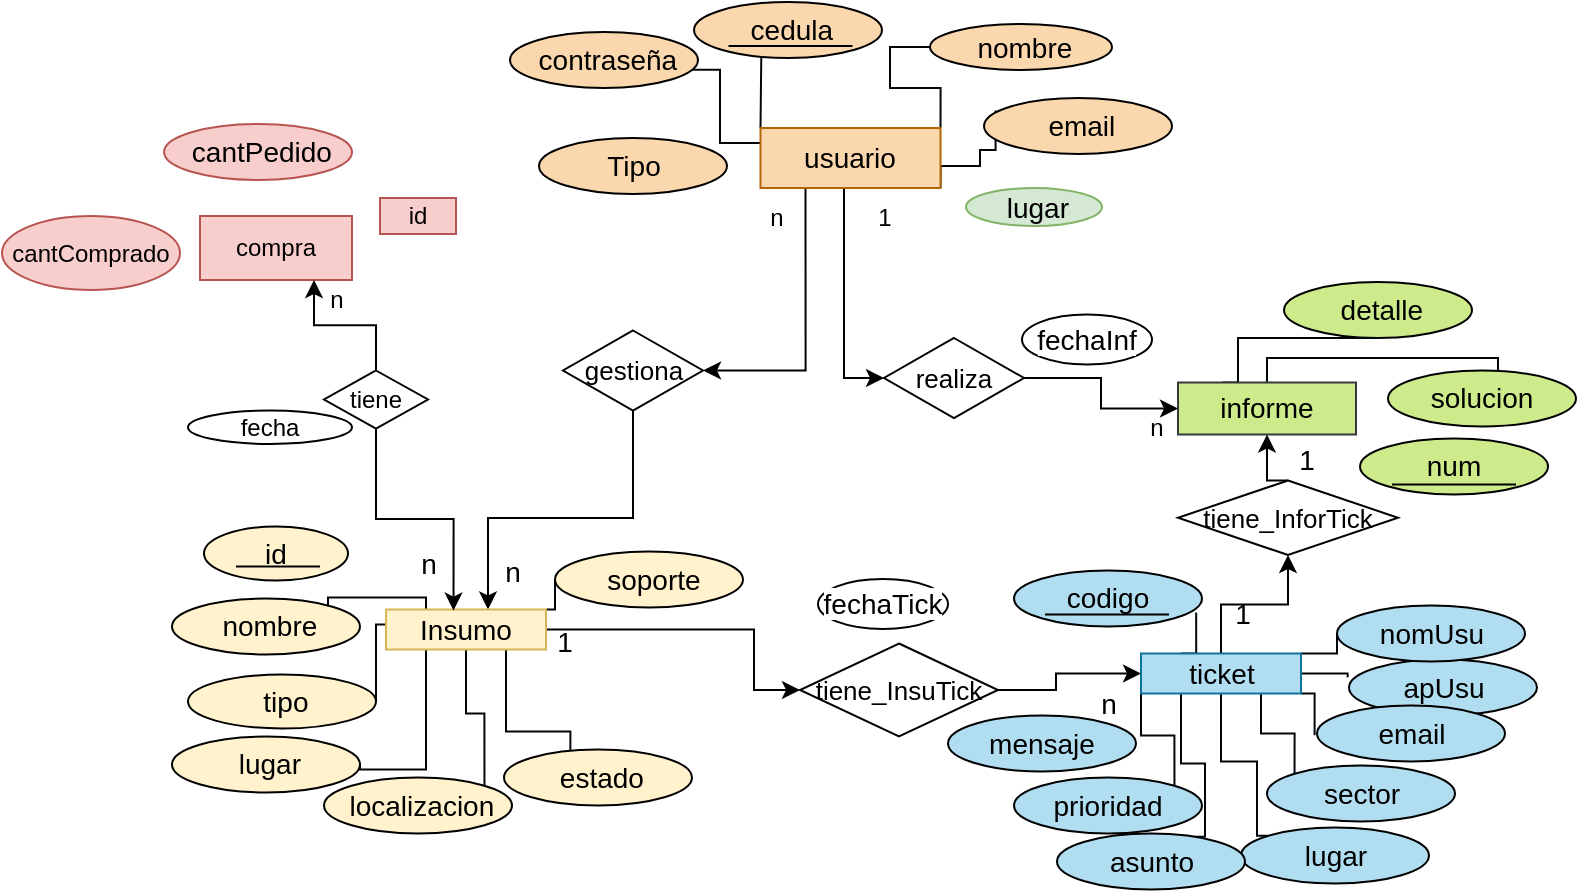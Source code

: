 <mxfile version="13.3.9" type="device"><diagram id="huev1n5lKp36e3r2rGCp" name="Page-1"><mxGraphModel dx="887" dy="436" grid="0" gridSize="10" guides="1" tooltips="1" connect="1" arrows="1" fold="1" page="1" pageScale="1" pageWidth="827" pageHeight="1169" math="0" shadow="0"><root><mxCell id="0"/><mxCell id="1" parent="0"/><mxCell id="sfIm5G9xuQsnGkANS10W-119" style="edgeStyle=orthogonalEdgeStyle;rounded=0;orthogonalLoop=1;jettySize=auto;html=1;exitX=0;exitY=0.25;exitDx=0;exitDy=0;entryX=0.963;entryY=0.675;entryDx=0;entryDy=0;entryPerimeter=0;endArrow=none;endFill=0;strokeColor=#01070A;fontSize=14;" parent="1" source="EDXczoXwegmFyvh_PbOv-1" target="sfIm5G9xuQsnGkANS10W-6" edge="1"><mxGeometry relative="1" as="geometry"><Array as="points"><mxPoint x="382" y="132"/><mxPoint x="382" y="95"/></Array></mxGeometry></mxCell><mxCell id="sfIm5G9xuQsnGkANS10W-120" style="edgeStyle=orthogonalEdgeStyle;rounded=0;orthogonalLoop=1;jettySize=auto;html=1;exitX=0;exitY=0;exitDx=0;exitDy=0;entryX=0.358;entryY=0.952;entryDx=0;entryDy=0;entryPerimeter=0;endArrow=none;endFill=0;strokeColor=#01070A;fontSize=14;" parent="1" source="EDXczoXwegmFyvh_PbOv-1" target="sfIm5G9xuQsnGkANS10W-8" edge="1"><mxGeometry relative="1" as="geometry"/></mxCell><mxCell id="sfIm5G9xuQsnGkANS10W-123" style="edgeStyle=orthogonalEdgeStyle;rounded=0;orthogonalLoop=1;jettySize=auto;html=1;exitX=1;exitY=0;exitDx=0;exitDy=0;entryX=0;entryY=0.5;entryDx=0;entryDy=0;endArrow=none;endFill=0;strokeColor=#01070A;fontSize=14;" parent="1" source="EDXczoXwegmFyvh_PbOv-1" target="sfIm5G9xuQsnGkANS10W-2" edge="1"><mxGeometry relative="1" as="geometry"/></mxCell><mxCell id="sfIm5G9xuQsnGkANS10W-125" style="edgeStyle=orthogonalEdgeStyle;rounded=0;orthogonalLoop=1;jettySize=auto;html=1;exitX=1;exitY=1;exitDx=0;exitDy=0;entryX=0.062;entryY=0.221;entryDx=0;entryDy=0;entryPerimeter=0;endArrow=none;endFill=0;strokeColor=#01070A;fontSize=14;" parent="1" source="EDXczoXwegmFyvh_PbOv-1" target="sfIm5G9xuQsnGkANS10W-7" edge="1"><mxGeometry relative="1" as="geometry"><Array as="points"><mxPoint x="492" y="143"/><mxPoint x="512" y="143"/><mxPoint x="512" y="135"/></Array></mxGeometry></mxCell><mxCell id="wy1VUVGJREsHz4x44skm-2" style="edgeStyle=orthogonalEdgeStyle;rounded=0;orthogonalLoop=1;jettySize=auto;html=1;exitX=0.25;exitY=1;exitDx=0;exitDy=0;entryX=1;entryY=0.5;entryDx=0;entryDy=0;" parent="1" source="EDXczoXwegmFyvh_PbOv-1" target="EDXczoXwegmFyvh_PbOv-13" edge="1"><mxGeometry relative="1" as="geometry"/></mxCell><mxCell id="wy1VUVGJREsHz4x44skm-3" style="edgeStyle=orthogonalEdgeStyle;rounded=0;orthogonalLoop=1;jettySize=auto;html=1;exitX=0.75;exitY=1;exitDx=0;exitDy=0;entryX=0;entryY=0.5;entryDx=0;entryDy=0;" parent="1" source="EDXczoXwegmFyvh_PbOv-1" target="FaD-RfCgkmbgHvLqfGsL-20" edge="1"><mxGeometry relative="1" as="geometry"><Array as="points"><mxPoint x="444" y="149"/><mxPoint x="444" y="249"/></Array></mxGeometry></mxCell><mxCell id="EDXczoXwegmFyvh_PbOv-1" value="usuario" style="rounded=0;whiteSpace=wrap;html=1;fillColor=#FAD7AC;strokeColor=#b46504;fontSize=14;" parent="1" vertex="1"><mxGeometry x="402.25" y="124" width="90" height="30" as="geometry"/></mxCell><mxCell id="EDXczoXwegmFyvh_PbOv-16" style="edgeStyle=orthogonalEdgeStyle;rounded=0;orthogonalLoop=1;jettySize=auto;html=1;startArrow=none;startFill=0;endArrow=classic;endFill=1;fontSize=14;" parent="1" source="EDXczoXwegmFyvh_PbOv-13" target="EDXczoXwegmFyvh_PbOv-14" edge="1"><mxGeometry relative="1" as="geometry"><Array as="points"><mxPoint x="338" y="319"/><mxPoint x="266" y="319"/></Array></mxGeometry></mxCell><mxCell id="EDXczoXwegmFyvh_PbOv-13" value="gestiona" style="rhombus;whiteSpace=wrap;html=1;fontSize=13;" parent="1" vertex="1"><mxGeometry x="303.5" y="225.25" width="70" height="40" as="geometry"/></mxCell><mxCell id="sfIm5G9xuQsnGkANS10W-112" style="edgeStyle=orthogonalEdgeStyle;rounded=0;orthogonalLoop=1;jettySize=auto;html=1;entryX=0;entryY=0.5;entryDx=0;entryDy=0;fontSize=14;" parent="1" source="EDXczoXwegmFyvh_PbOv-14" target="sfIm5G9xuQsnGkANS10W-108" edge="1"><mxGeometry relative="1" as="geometry"><Array as="points"><mxPoint x="399" y="375"/><mxPoint x="399" y="405"/></Array></mxGeometry></mxCell><mxCell id="sfIm5G9xuQsnGkANS10W-128" style="edgeStyle=orthogonalEdgeStyle;rounded=0;orthogonalLoop=1;jettySize=auto;html=1;exitX=0.25;exitY=0;exitDx=0;exitDy=0;entryX=1;entryY=0.5;entryDx=0;entryDy=0;endArrow=none;endFill=0;strokeColor=#01070A;fontSize=14;" parent="1" source="EDXczoXwegmFyvh_PbOv-14" target="sfIm5G9xuQsnGkANS10W-61" edge="1"><mxGeometry relative="1" as="geometry"><Array as="points"><mxPoint x="235" y="358.75"/><mxPoint x="186" y="358.75"/></Array></mxGeometry></mxCell><mxCell id="sfIm5G9xuQsnGkANS10W-130" style="edgeStyle=orthogonalEdgeStyle;rounded=0;orthogonalLoop=1;jettySize=auto;html=1;exitX=0;exitY=0.5;exitDx=0;exitDy=0;endArrow=none;endFill=0;strokeColor=#01070A;fontSize=14;" parent="1" target="sfIm5G9xuQsnGkANS10W-59" edge="1"><mxGeometry relative="1" as="geometry"><Array as="points"><mxPoint x="210" y="372.75"/></Array><mxPoint x="231" y="372.25" as="sourcePoint"/></mxGeometry></mxCell><mxCell id="sfIm5G9xuQsnGkANS10W-131" style="edgeStyle=orthogonalEdgeStyle;rounded=0;orthogonalLoop=1;jettySize=auto;html=1;exitX=0.25;exitY=1;exitDx=0;exitDy=0;entryX=1;entryY=0.5;entryDx=0;entryDy=0;endArrow=none;endFill=0;strokeColor=#01070A;fontSize=14;" parent="1" source="EDXczoXwegmFyvh_PbOv-14" target="sfIm5G9xuQsnGkANS10W-58" edge="1"><mxGeometry relative="1" as="geometry"><Array as="points"><mxPoint x="235" y="444.75"/><mxPoint x="202" y="444.75"/></Array></mxGeometry></mxCell><mxCell id="sfIm5G9xuQsnGkANS10W-132" style="edgeStyle=orthogonalEdgeStyle;rounded=0;orthogonalLoop=1;jettySize=auto;html=1;entryX=1;entryY=0;entryDx=0;entryDy=0;endArrow=none;endFill=0;strokeColor=#01070A;fontSize=14;" parent="1" source="EDXczoXwegmFyvh_PbOv-14" target="sfIm5G9xuQsnGkANS10W-57" edge="1"><mxGeometry relative="1" as="geometry"/></mxCell><mxCell id="sfIm5G9xuQsnGkANS10W-133" style="edgeStyle=orthogonalEdgeStyle;rounded=0;orthogonalLoop=1;jettySize=auto;html=1;exitX=0.75;exitY=1;exitDx=0;exitDy=0;entryX=0.353;entryY=0.087;entryDx=0;entryDy=0;entryPerimeter=0;endArrow=none;endFill=0;strokeColor=#01070A;fontSize=14;" parent="1" source="EDXczoXwegmFyvh_PbOv-14" target="sfIm5G9xuQsnGkANS10W-56" edge="1"><mxGeometry relative="1" as="geometry"><Array as="points"><mxPoint x="275" y="425.75"/><mxPoint x="307" y="425.75"/></Array></mxGeometry></mxCell><mxCell id="sfIm5G9xuQsnGkANS10W-136" style="edgeStyle=orthogonalEdgeStyle;rounded=0;orthogonalLoop=1;jettySize=auto;html=1;exitX=1;exitY=0;exitDx=0;exitDy=0;entryX=0;entryY=0.5;entryDx=0;entryDy=0;endArrow=none;endFill=0;strokeColor=#01070A;fontSize=14;" parent="1" source="EDXczoXwegmFyvh_PbOv-14" target="sfIm5G9xuQsnGkANS10W-53" edge="1"><mxGeometry relative="1" as="geometry"/></mxCell><mxCell id="EDXczoXwegmFyvh_PbOv-14" value="Insumo" style="rounded=0;whiteSpace=wrap;html=1;fillColor=#FFF2CC;strokeColor=#d6b656;fontSize=14;" parent="1" vertex="1"><mxGeometry x="215" y="364.75" width="80" height="20" as="geometry"/></mxCell><mxCell id="sfIm5G9xuQsnGkANS10W-110" style="edgeStyle=orthogonalEdgeStyle;rounded=0;orthogonalLoop=1;jettySize=auto;html=1;entryX=0.5;entryY=1;entryDx=0;entryDy=0;fontSize=14;" parent="1" source="sfIm5G9xuQsnGkANS10W-104" target="sfIm5G9xuQsnGkANS10W-109" edge="1"><mxGeometry relative="1" as="geometry"/></mxCell><mxCell id="sfIm5G9xuQsnGkANS10W-138" style="edgeStyle=orthogonalEdgeStyle;rounded=0;orthogonalLoop=1;jettySize=auto;html=1;exitX=1;exitY=0;exitDx=0;exitDy=0;entryX=0;entryY=0.5;entryDx=0;entryDy=0;endArrow=none;endFill=0;strokeColor=#01070A;fontSize=13;" parent="1" source="sfIm5G9xuQsnGkANS10W-104" target="sfIm5G9xuQsnGkANS10W-46" edge="1"><mxGeometry relative="1" as="geometry"/></mxCell><mxCell id="sfIm5G9xuQsnGkANS10W-139" style="edgeStyle=orthogonalEdgeStyle;rounded=0;orthogonalLoop=1;jettySize=auto;html=1;exitX=1;exitY=0.5;exitDx=0;exitDy=0;entryX=-0.007;entryY=0.319;entryDx=0;entryDy=0;entryPerimeter=0;endArrow=none;endFill=0;strokeColor=#01070A;fontSize=13;" parent="1" source="sfIm5G9xuQsnGkANS10W-104" target="sfIm5G9xuQsnGkANS10W-41" edge="1"><mxGeometry relative="1" as="geometry"/></mxCell><mxCell id="sfIm5G9xuQsnGkANS10W-140" style="edgeStyle=orthogonalEdgeStyle;rounded=0;orthogonalLoop=1;jettySize=auto;html=1;exitX=1;exitY=1;exitDx=0;exitDy=0;endArrow=none;endFill=0;strokeColor=#01070A;fontSize=13;" parent="1" source="sfIm5G9xuQsnGkANS10W-104" edge="1"><mxGeometry relative="1" as="geometry"><mxPoint x="679.298" y="427.657" as="targetPoint"/></mxGeometry></mxCell><mxCell id="sfIm5G9xuQsnGkANS10W-141" style="edgeStyle=orthogonalEdgeStyle;rounded=0;orthogonalLoop=1;jettySize=auto;html=1;exitX=0.75;exitY=1;exitDx=0;exitDy=0;entryX=0;entryY=0;entryDx=0;entryDy=0;endArrow=none;endFill=0;strokeColor=#01070A;fontSize=13;" parent="1" source="sfIm5G9xuQsnGkANS10W-104" target="sfIm5G9xuQsnGkANS10W-71" edge="1"><mxGeometry relative="1" as="geometry"/></mxCell><mxCell id="sfIm5G9xuQsnGkANS10W-142" style="edgeStyle=orthogonalEdgeStyle;rounded=0;orthogonalLoop=1;jettySize=auto;html=1;exitX=0.5;exitY=1;exitDx=0;exitDy=0;entryX=0;entryY=0;entryDx=0;entryDy=0;endArrow=none;endFill=0;strokeColor=#01070A;fontSize=13;" parent="1" source="sfIm5G9xuQsnGkANS10W-104" target="sfIm5G9xuQsnGkANS10W-76" edge="1"><mxGeometry relative="1" as="geometry"><Array as="points"><mxPoint x="632.5" y="440.75"/><mxPoint x="650.5" y="440.75"/><mxPoint x="650.5" y="477.75"/></Array></mxGeometry></mxCell><mxCell id="sfIm5G9xuQsnGkANS10W-143" style="edgeStyle=orthogonalEdgeStyle;rounded=0;orthogonalLoop=1;jettySize=auto;html=1;exitX=0.25;exitY=1;exitDx=0;exitDy=0;entryX=0.694;entryY=0.057;entryDx=0;entryDy=0;entryPerimeter=0;endArrow=none;endFill=0;strokeColor=#01070A;fontSize=13;" parent="1" source="sfIm5G9xuQsnGkANS10W-104" target="sfIm5G9xuQsnGkANS10W-81" edge="1"><mxGeometry relative="1" as="geometry"><Array as="points"><mxPoint x="612.5" y="441.75"/><mxPoint x="624.5" y="441.75"/><mxPoint x="624.5" y="478.75"/></Array></mxGeometry></mxCell><mxCell id="sfIm5G9xuQsnGkANS10W-144" style="edgeStyle=orthogonalEdgeStyle;rounded=0;orthogonalLoop=1;jettySize=auto;html=1;exitX=0;exitY=1;exitDx=0;exitDy=0;entryX=1;entryY=0;entryDx=0;entryDy=0;endArrow=none;endFill=0;strokeColor=#01070A;fontSize=13;" parent="1" source="sfIm5G9xuQsnGkANS10W-104" target="sfIm5G9xuQsnGkANS10W-86" edge="1"><mxGeometry relative="1" as="geometry"/></mxCell><mxCell id="sfIm5G9xuQsnGkANS10W-145" style="edgeStyle=orthogonalEdgeStyle;rounded=0;orthogonalLoop=1;jettySize=auto;html=1;exitX=0.25;exitY=0;exitDx=0;exitDy=0;entryX=0.969;entryY=0.75;entryDx=0;entryDy=0;entryPerimeter=0;endArrow=none;endFill=0;strokeColor=#01070A;fontSize=13;" parent="1" source="sfIm5G9xuQsnGkANS10W-104" target="sfIm5G9xuQsnGkANS10W-52" edge="1"><mxGeometry relative="1" as="geometry"/></mxCell><mxCell id="sfIm5G9xuQsnGkANS10W-104" value="ticket" style="rounded=0;whiteSpace=wrap;html=1;fillColor=#B1DDF0;strokeColor=#10739e;fontSize=14;" parent="1" vertex="1"><mxGeometry x="592.5" y="386.75" width="80" height="20" as="geometry"/></mxCell><mxCell id="EDXczoXwegmFyvh_PbOv-25" value="n" style="text;html=1;align=center;verticalAlign=middle;resizable=0;points=[];autosize=1;fontSize=14;" parent="1" vertex="1"><mxGeometry x="269" y="335.75" width="18" height="21" as="geometry"/></mxCell><mxCell id="EDXczoXwegmFyvh_PbOv-30" value="1" style="text;html=1;align=center;verticalAlign=middle;resizable=0;points=[];autosize=1;fontSize=14;" parent="1" vertex="1"><mxGeometry x="295" y="370.75" width="18" height="21" as="geometry"/></mxCell><mxCell id="EDXczoXwegmFyvh_PbOv-31" value="n" style="text;html=1;align=center;verticalAlign=middle;resizable=0;points=[];autosize=1;fontSize=14;" parent="1" vertex="1"><mxGeometry x="567" y="401.75" width="18" height="21" as="geometry"/></mxCell><mxCell id="sfIm5G9xuQsnGkANS10W-2" value="&amp;nbsp;nombre" style="ellipse;whiteSpace=wrap;html=1;fillColor=#FAD7AC;fontSize=14;" parent="1" vertex="1"><mxGeometry x="487" y="72" width="91" height="23" as="geometry"/></mxCell><mxCell id="sfIm5G9xuQsnGkANS10W-4" value="&amp;nbsp;lugar" style="ellipse;whiteSpace=wrap;html=1;fillColor=#d5e8d4;strokeColor=#82b366;align=center;fontSize=14;" parent="1" vertex="1"><mxGeometry x="505" y="154" width="68" height="19" as="geometry"/></mxCell><mxCell id="sfIm5G9xuQsnGkANS10W-6" value="&amp;nbsp;contraseña" style="ellipse;whiteSpace=wrap;html=1;fillColor=#FAD7AC;fontSize=14;" parent="1" vertex="1"><mxGeometry x="277" y="76" width="94" height="28" as="geometry"/></mxCell><mxCell id="sfIm5G9xuQsnGkANS10W-7" value="&amp;nbsp;email" style="ellipse;whiteSpace=wrap;html=1;fillColor=#FAD7AC;fontSize=14;" parent="1" vertex="1"><mxGeometry x="514" y="109" width="94" height="28" as="geometry"/></mxCell><mxCell id="sfIm5G9xuQsnGkANS10W-8" value="&amp;nbsp;cedula" style="ellipse;whiteSpace=wrap;html=1;fillColor=#FAD7AC;fontSize=14;" parent="1" vertex="1"><mxGeometry x="369" y="61" width="94" height="28" as="geometry"/></mxCell><mxCell id="sfIm5G9xuQsnGkANS10W-41" value="apUsu" style="ellipse;whiteSpace=wrap;html=1;fillColor=#B1DDF0;fontSize=14;" parent="1" vertex="1"><mxGeometry x="696.5" y="389.75" width="94" height="28" as="geometry"/></mxCell><mxCell id="sfIm5G9xuQsnGkANS10W-46" value="nomUsu" style="ellipse;whiteSpace=wrap;html=1;fillColor=#B1DDF0;fontSize=14;" parent="1" vertex="1"><mxGeometry x="690.5" y="362.75" width="94" height="28" as="geometry"/></mxCell><mxCell id="sfIm5G9xuQsnGkANS10W-52" value="codigo" style="ellipse;whiteSpace=wrap;html=1;fillColor=#B1DDF0;fontSize=14;" parent="1" vertex="1"><mxGeometry x="529" y="345.25" width="94" height="28" as="geometry"/></mxCell><mxCell id="sfIm5G9xuQsnGkANS10W-53" value="&lt;span style=&quot;font-size: 14px;&quot;&gt;&amp;nbsp;soporte&lt;/span&gt;" style="ellipse;whiteSpace=wrap;html=1;fillColor=#FFF2CC;fontSize=14;" parent="1" vertex="1"><mxGeometry x="299.5" y="335.75" width="94" height="28" as="geometry"/></mxCell><mxCell id="sfIm5G9xuQsnGkANS10W-54" value="&lt;span style=&quot;font-size: 14px&quot;&gt;&amp;nbsp;cantPedido&lt;/span&gt;" style="ellipse;whiteSpace=wrap;html=1;fillColor=#f8cecc;fontSize=14;strokeColor=#b85450;" parent="1" vertex="1"><mxGeometry x="104" y="122" width="94" height="28" as="geometry"/></mxCell><mxCell id="sfIm5G9xuQsnGkANS10W-56" value="&lt;span style=&quot;font-size: 14px;&quot;&gt;&amp;nbsp;estado&lt;/span&gt;" style="ellipse;whiteSpace=wrap;html=1;fillColor=#FFF2CC;fontSize=14;" parent="1" vertex="1"><mxGeometry x="274" y="434.75" width="94" height="28" as="geometry"/></mxCell><mxCell id="sfIm5G9xuQsnGkANS10W-57" value="&amp;nbsp;localizacion" style="ellipse;whiteSpace=wrap;html=1;fillColor=#FFF2CC;fontSize=14;" parent="1" vertex="1"><mxGeometry x="184" y="448.75" width="94" height="28" as="geometry"/></mxCell><mxCell id="sfIm5G9xuQsnGkANS10W-58" value="&amp;nbsp;lugar" style="ellipse;whiteSpace=wrap;html=1;fillColor=#FFF2CC;fontSize=14;" parent="1" vertex="1"><mxGeometry x="108" y="428.25" width="94" height="28" as="geometry"/></mxCell><mxCell id="sfIm5G9xuQsnGkANS10W-59" value="&amp;nbsp;tipo" style="ellipse;whiteSpace=wrap;html=1;fillColor=#FFF2CC;fontSize=14;" parent="1" vertex="1"><mxGeometry x="116" y="397.25" width="94" height="27" as="geometry"/></mxCell><mxCell id="sfIm5G9xuQsnGkANS10W-61" value="&amp;nbsp;nombre" style="ellipse;whiteSpace=wrap;html=1;fillColor=#FFF2CC;fontSize=14;" parent="1" vertex="1"><mxGeometry x="108" y="359.25" width="94" height="28" as="geometry"/></mxCell><mxCell id="sfIm5G9xuQsnGkANS10W-66" value="email" style="ellipse;whiteSpace=wrap;html=1;fillColor=#B1DDF0;fontSize=14;" parent="1" vertex="1"><mxGeometry x="680.5" y="412.75" width="94" height="28" as="geometry"/></mxCell><mxCell id="sfIm5G9xuQsnGkANS10W-70" value="&lt;span style=&quot;font-size: 14px;&quot;&gt;&amp;nbsp;detalle&lt;/span&gt;" style="ellipse;whiteSpace=wrap;html=1;fillColor=#CDEB8B;fontSize=14;" parent="1" vertex="1"><mxGeometry x="664" y="201" width="94" height="28" as="geometry"/></mxCell><mxCell id="sfIm5G9xuQsnGkANS10W-71" value="sector" style="ellipse;whiteSpace=wrap;html=1;fillColor=#B1DDF0;fontSize=14;" parent="1" vertex="1"><mxGeometry x="655.5" y="442.75" width="94" height="28" as="geometry"/></mxCell><mxCell id="sfIm5G9xuQsnGkANS10W-75" value="solucion" style="ellipse;whiteSpace=wrap;html=1;fillColor=#CDEB8B;fontSize=14;" parent="1" vertex="1"><mxGeometry x="716" y="245.25" width="94" height="28" as="geometry"/></mxCell><mxCell id="sfIm5G9xuQsnGkANS10W-76" value="lugar" style="ellipse;whiteSpace=wrap;html=1;fillColor=#B1DDF0;fontSize=14;" parent="1" vertex="1"><mxGeometry x="642.5" y="473.75" width="94" height="28" as="geometry"/></mxCell><mxCell id="sfIm5G9xuQsnGkANS10W-80" value="&lt;span style=&quot;font-family: &amp;#34;calibri&amp;#34; , &amp;#34;calibri_embeddedfont&amp;#34; , &amp;#34;calibri_msfontservice&amp;#34; , sans-serif ; font-size: 14px ; background-color: rgb(255 , 255 , 255)&quot;&gt;fechaInf&lt;/span&gt;" style="ellipse;whiteSpace=wrap;html=1;fontSize=14;" parent="1" vertex="1"><mxGeometry x="533" y="217.25" width="65" height="25" as="geometry"/></mxCell><mxCell id="sfIm5G9xuQsnGkANS10W-81" value="asunto" style="ellipse;whiteSpace=wrap;html=1;fillColor=#B1DDF0;fontSize=14;" parent="1" vertex="1"><mxGeometry x="550.5" y="476.75" width="94" height="28" as="geometry"/></mxCell><mxCell id="sfIm5G9xuQsnGkANS10W-86" value="prioridad" style="ellipse;whiteSpace=wrap;html=1;fillColor=#B1DDF0;fontSize=14;" parent="1" vertex="1"><mxGeometry x="529" y="448.75" width="94" height="28" as="geometry"/></mxCell><mxCell id="sfIm5G9xuQsnGkANS10W-146" style="edgeStyle=orthogonalEdgeStyle;rounded=0;orthogonalLoop=1;jettySize=auto;html=1;entryX=0.5;entryY=1;entryDx=0;entryDy=0;endArrow=none;endFill=0;strokeColor=#01070A;fontSize=13;exitX=0.25;exitY=0;exitDx=0;exitDy=0;" parent="1" source="sfIm5G9xuQsnGkANS10W-106" target="sfIm5G9xuQsnGkANS10W-70" edge="1"><mxGeometry relative="1" as="geometry"><mxPoint x="618" y="231.25" as="sourcePoint"/><Array as="points"><mxPoint x="641" y="251.25"/></Array></mxGeometry></mxCell><mxCell id="sfIm5G9xuQsnGkANS10W-147" style="edgeStyle=orthogonalEdgeStyle;rounded=0;orthogonalLoop=1;jettySize=auto;html=1;exitX=0.5;exitY=0;exitDx=0;exitDy=0;endArrow=none;endFill=0;strokeColor=#01070A;fontSize=13;entryX=0.585;entryY=0;entryDx=0;entryDy=0;entryPerimeter=0;" parent="1" source="sfIm5G9xuQsnGkANS10W-106" target="sfIm5G9xuQsnGkANS10W-75" edge="1"><mxGeometry relative="1" as="geometry"><mxPoint x="630.25" y="203.75" as="sourcePoint"/><Array as="points"><mxPoint x="656" y="239"/><mxPoint x="771" y="239"/></Array><mxPoint x="771" y="227.25" as="targetPoint"/></mxGeometry></mxCell><mxCell id="sfIm5G9xuQsnGkANS10W-106" value="informe" style="rounded=0;whiteSpace=wrap;html=1;align=center;fillColor=#CDEB8B;strokeColor=#36393d;fontSize=14;" parent="1" vertex="1"><mxGeometry x="611" y="251.25" width="89" height="26" as="geometry"/></mxCell><mxCell id="sfIm5G9xuQsnGkANS10W-113" style="edgeStyle=orthogonalEdgeStyle;rounded=0;orthogonalLoop=1;jettySize=auto;html=1;exitX=1;exitY=0.5;exitDx=0;exitDy=0;entryX=0;entryY=0.5;entryDx=0;entryDy=0;fontSize=14;" parent="1" source="sfIm5G9xuQsnGkANS10W-108" target="sfIm5G9xuQsnGkANS10W-104" edge="1"><mxGeometry relative="1" as="geometry"><mxPoint x="526" y="397.75" as="sourcePoint"/><Array as="points"><mxPoint x="550" y="405"/><mxPoint x="550" y="397"/></Array></mxGeometry></mxCell><mxCell id="sfIm5G9xuQsnGkANS10W-108" value="tiene_InsuTick" style="rhombus;whiteSpace=wrap;html=1;align=center;fontSize=13;" parent="1" vertex="1"><mxGeometry x="422" y="381.75" width="99" height="46.5" as="geometry"/></mxCell><mxCell id="sfIm5G9xuQsnGkANS10W-111" style="edgeStyle=orthogonalEdgeStyle;rounded=0;orthogonalLoop=1;jettySize=auto;html=1;exitX=0.5;exitY=0;exitDx=0;exitDy=0;entryX=0.5;entryY=1;entryDx=0;entryDy=0;fontSize=14;" parent="1" source="sfIm5G9xuQsnGkANS10W-109" target="sfIm5G9xuQsnGkANS10W-106" edge="1"><mxGeometry relative="1" as="geometry"/></mxCell><mxCell id="sfIm5G9xuQsnGkANS10W-109" value="tiene_InforTick" style="rhombus;whiteSpace=wrap;html=1;align=center;fontSize=13;" parent="1" vertex="1"><mxGeometry x="611" y="300.25" width="110" height="37.25" as="geometry"/></mxCell><mxCell id="sfIm5G9xuQsnGkANS10W-115" value="1" style="text;html=1;align=center;verticalAlign=middle;resizable=0;points=[];autosize=1;fontSize=14;" parent="1" vertex="1"><mxGeometry x="633.5" y="356.75" width="18" height="21" as="geometry"/></mxCell><mxCell id="sfIm5G9xuQsnGkANS10W-116" value="1" style="text;html=1;align=center;verticalAlign=middle;resizable=0;points=[];autosize=1;fontSize=14;" parent="1" vertex="1"><mxGeometry x="666" y="279.25" width="18" height="21" as="geometry"/></mxCell><mxCell id="FaD-RfCgkmbgHvLqfGsL-1" value="" style="endArrow=none;html=1;" parent="1" edge="1"><mxGeometry width="50" height="50" relative="1" as="geometry"><mxPoint x="386.25" y="83" as="sourcePoint"/><mxPoint x="448.25" y="83" as="targetPoint"/></mxGeometry></mxCell><mxCell id="FaD-RfCgkmbgHvLqfGsL-3" value="id" style="ellipse;whiteSpace=wrap;html=1;fillColor=#FFF2CC;fontSize=14;" parent="1" vertex="1"><mxGeometry x="124" y="323.25" width="72" height="27" as="geometry"/></mxCell><mxCell id="FaD-RfCgkmbgHvLqfGsL-7" value="" style="endArrow=none;html=1;" parent="1" edge="1"><mxGeometry width="50" height="50" relative="1" as="geometry"><mxPoint x="140" y="343.25" as="sourcePoint"/><mxPoint x="182" y="343.25" as="targetPoint"/></mxGeometry></mxCell><mxCell id="FaD-RfCgkmbgHvLqfGsL-8" value="" style="endArrow=none;html=1;" parent="1" edge="1"><mxGeometry width="50" height="50" relative="1" as="geometry"><mxPoint x="544.5" y="367.25" as="sourcePoint"/><mxPoint x="606.5" y="367.25" as="targetPoint"/></mxGeometry></mxCell><mxCell id="FaD-RfCgkmbgHvLqfGsL-10" value="num" style="ellipse;whiteSpace=wrap;html=1;fillColor=#CDEB8B;fontSize=14;" parent="1" vertex="1"><mxGeometry x="702" y="279.25" width="94" height="28" as="geometry"/></mxCell><mxCell id="FaD-RfCgkmbgHvLqfGsL-11" value="" style="endArrow=none;html=1;" parent="1" edge="1"><mxGeometry width="50" height="50" relative="1" as="geometry"><mxPoint x="718" y="302.25" as="sourcePoint"/><mxPoint x="780" y="302.25" as="targetPoint"/></mxGeometry></mxCell><mxCell id="FaD-RfCgkmbgHvLqfGsL-22" style="edgeStyle=orthogonalEdgeStyle;rounded=0;orthogonalLoop=1;jettySize=auto;html=1;exitX=1;exitY=0.5;exitDx=0;exitDy=0;entryX=0;entryY=0.5;entryDx=0;entryDy=0;endArrow=classic;endFill=1;" parent="1" source="FaD-RfCgkmbgHvLqfGsL-20" target="sfIm5G9xuQsnGkANS10W-106" edge="1"><mxGeometry relative="1" as="geometry"/></mxCell><mxCell id="FaD-RfCgkmbgHvLqfGsL-20" value="realiza" style="rhombus;whiteSpace=wrap;html=1;fontSize=13;" parent="1" vertex="1"><mxGeometry x="464" y="229" width="70" height="40" as="geometry"/></mxCell><mxCell id="FaD-RfCgkmbgHvLqfGsL-24" value="n" style="text;html=1;align=center;verticalAlign=middle;resizable=0;points=[];autosize=1;" parent="1" vertex="1"><mxGeometry x="591.5" y="265.25" width="17" height="17" as="geometry"/></mxCell><mxCell id="OTv6UYcW8DYJcGz4HlAu-4" value="n" style="text;html=1;align=center;verticalAlign=middle;resizable=0;points=[];autosize=1;fontSize=14;" parent="1" vertex="1"><mxGeometry x="227" y="331.75" width="18" height="21" as="geometry"/></mxCell><mxCell id="OTv6UYcW8DYJcGz4HlAu-5" value="&lt;span style=&quot;font-family: &amp;#34;calibri&amp;#34; , &amp;#34;calibri_embeddedfont&amp;#34; , &amp;#34;calibri_msfontservice&amp;#34; , sans-serif ; font-size: 14px ; background-color: rgb(255 , 255 , 255)&quot;&gt;fechaTick&lt;/span&gt;" style="ellipse;whiteSpace=wrap;html=1;fontSize=14;" parent="1" vertex="1"><mxGeometry x="431" y="349.5" width="65" height="25" as="geometry"/></mxCell><mxCell id="wy1VUVGJREsHz4x44skm-1" value="Tipo" style="ellipse;whiteSpace=wrap;html=1;fillColor=#FAD7AC;fontSize=14;" parent="1" vertex="1"><mxGeometry x="291.5" y="129" width="94" height="28" as="geometry"/></mxCell><mxCell id="wy1VUVGJREsHz4x44skm-4" value="n" style="text;html=1;align=center;verticalAlign=middle;resizable=0;points=[];autosize=1;" parent="1" vertex="1"><mxGeometry x="402.25" y="160" width="16" height="18" as="geometry"/></mxCell><mxCell id="wy1VUVGJREsHz4x44skm-5" value="1" style="text;html=1;align=center;verticalAlign=middle;resizable=0;points=[];autosize=1;" parent="1" vertex="1"><mxGeometry x="455.5" y="160" width="16" height="18" as="geometry"/></mxCell><mxCell id="S5QNp0NX_gBB00ewX2l6-1" value="compra" style="rounded=0;whiteSpace=wrap;html=1;fillColor=#f8cecc;strokeColor=#b85450;" parent="1" vertex="1"><mxGeometry x="122" y="168" width="76" height="32" as="geometry"/></mxCell><mxCell id="S5QNp0NX_gBB00ewX2l6-3" style="edgeStyle=orthogonalEdgeStyle;rounded=0;orthogonalLoop=1;jettySize=auto;html=1;exitX=0.5;exitY=1;exitDx=0;exitDy=0;entryX=0.422;entryY=0.027;entryDx=0;entryDy=0;entryPerimeter=0;" parent="1" source="S5QNp0NX_gBB00ewX2l6-2" target="EDXczoXwegmFyvh_PbOv-14" edge="1"><mxGeometry relative="1" as="geometry"/></mxCell><mxCell id="S5QNp0NX_gBB00ewX2l6-4" style="edgeStyle=orthogonalEdgeStyle;rounded=0;orthogonalLoop=1;jettySize=auto;html=1;exitX=0.5;exitY=0;exitDx=0;exitDy=0;entryX=0.75;entryY=1;entryDx=0;entryDy=0;" parent="1" source="S5QNp0NX_gBB00ewX2l6-2" target="S5QNp0NX_gBB00ewX2l6-1" edge="1"><mxGeometry relative="1" as="geometry"/></mxCell><mxCell id="S5QNp0NX_gBB00ewX2l6-2" value="tiene" style="rhombus;whiteSpace=wrap;html=1;" parent="1" vertex="1"><mxGeometry x="184" y="245.25" width="52" height="29" as="geometry"/></mxCell><mxCell id="S5QNp0NX_gBB00ewX2l6-5" value="cantComprado" style="ellipse;whiteSpace=wrap;html=1;fillColor=#f8cecc;strokeColor=#b85450;" parent="1" vertex="1"><mxGeometry x="23" y="168" width="89" height="37" as="geometry"/></mxCell><mxCell id="S5QNp0NX_gBB00ewX2l6-6" value="fecha" style="ellipse;whiteSpace=wrap;html=1;" parent="1" vertex="1"><mxGeometry x="116" y="265.25" width="82" height="16.75" as="geometry"/></mxCell><mxCell id="Xy8ZziqVq3S0WW76dSu2-1" value="n" style="text;html=1;align=center;verticalAlign=middle;resizable=0;points=[];autosize=1;" parent="1" vertex="1"><mxGeometry x="182" y="201" width="16" height="18" as="geometry"/></mxCell><mxCell id="Xy8ZziqVq3S0WW76dSu2-2" value="id" style="rounded=0;whiteSpace=wrap;html=1;fillColor=#f8cecc;strokeColor=#b85450;" parent="1" vertex="1"><mxGeometry x="212" y="159" width="38" height="18" as="geometry"/></mxCell><mxCell id="Xy8ZziqVq3S0WW76dSu2-4" value="mensaje" style="ellipse;whiteSpace=wrap;html=1;fillColor=#B1DDF0;fontSize=14;" parent="1" vertex="1"><mxGeometry x="496" y="417.75" width="94" height="28" as="geometry"/></mxCell></root></mxGraphModel></diagram></mxfile>